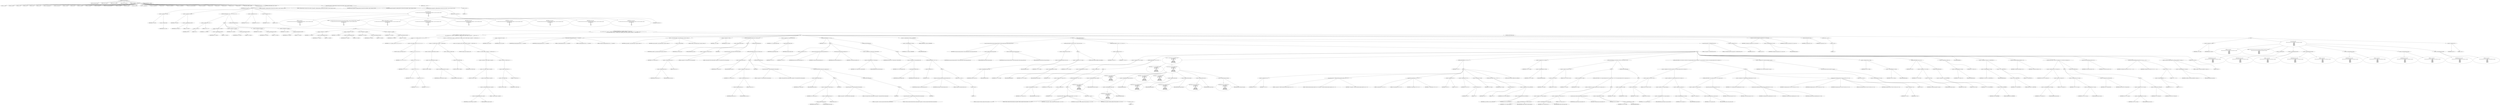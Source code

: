 digraph hostapd_notif_assoc {  
"1000132" [label = "(METHOD,hostapd_notif_assoc)" ]
"1000133" [label = "(PARAM,hostapd_data *hapd)" ]
"1000134" [label = "(PARAM,const u8 *addr)" ]
"1000135" [label = "(PARAM,const u8 *req_ies)" ]
"1000136" [label = "(PARAM,size_t req_ies_len)" ]
"1000137" [label = "(PARAM,int reassoc)" ]
"1000138" [label = "(BLOCK,,)" ]
"1000139" [label = "(LOCAL,v8: __int64)" ]
"1000140" [label = "(LOCAL,v9: __int64)" ]
"1000141" [label = "(LOCAL,v11: u8)" ]
"1000142" [label = "(LOCAL,v12: u8)" ]
"1000143" [label = "(LOCAL,v13: u8)" ]
"1000144" [label = "(LOCAL,v14: u8)" ]
"1000145" [label = "(LOCAL,v15: hostapd_data *)" ]
"1000146" [label = "(LOCAL,v16: const u8 *)" ]
"1000147" [label = "(LOCAL,v17: size_t)" ]
"1000148" [label = "(LOCAL,v18: int)" ]
"1000149" [label = "(LOCAL,v19: __int64)" ]
"1000150" [label = "(LOCAL,v21: sta_info *)" ]
"1000151" [label = "(LOCAL,v22: sta_info *)" ]
"1000152" [label = "(LOCAL,v23: wpa_state_machine *)" ]
"1000153" [label = "(LOCAL,v24: __int64)" ]
"1000154" [label = "(LOCAL,v25: __int64)" ]
"1000155" [label = "(LOCAL,v26: __int64)" ]
"1000156" [label = "(LOCAL,v27: unsigned int)" ]
"1000157" [label = "(LOCAL,v28: unsigned int)" ]
"1000158" [label = "(LOCAL,v29: int)" ]
"1000159" [label = "(LOCAL,v30: unsigned int)" ]
"1000160" [label = "(LOCAL,v31: unsigned int)" ]
"1000161" [label = "(LOCAL,v32: wpa_state_machine *)" ]
"1000162" [label = "(LOCAL,v33: wpa_event)" ]
"1000163" [label = "(LOCAL,v34: u32)" ]
"1000164" [label = "(LOCAL,v35: int)" ]
"1000165" [label = "(LOCAL,v36: u32)" ]
"1000166" [label = "(LOCAL,v37: u8 *)" ]
"1000167" [label = "(LOCAL,v38: int)" ]
"1000168" [label = "(LOCAL,elems: ieee802_11_elems)" ]
"1000169" [label = "(LOCAL,eid: u8 [ 1112 ])" ]
"1000170" [label = "(CONTROL_STRUCTURE,if ( addr ),if ( addr ))" ]
"1000171" [label = "(IDENTIFIER,addr,if ( addr ))" ]
"1000172" [label = "(BLOCK,,)" ]
"1000173" [label = "(<operator>.assignment,v8 = *addr)" ]
"1000174" [label = "(IDENTIFIER,v8,v8 = *addr)" ]
"1000175" [label = "(<operator>.indirection,*addr)" ]
"1000176" [label = "(IDENTIFIER,addr,v8 = *addr)" ]
"1000177" [label = "(<operator>.assignment,v9 = addr[1])" ]
"1000178" [label = "(IDENTIFIER,v9,v9 = addr[1])" ]
"1000179" [label = "(<operator>.indirectIndexAccess,addr[1])" ]
"1000180" [label = "(IDENTIFIER,addr,v9 = addr[1])" ]
"1000181" [label = "(LITERAL,1,v9 = addr[1])" ]
"1000182" [label = "(CONTROL_STRUCTURE,if ( (v8 & 1) != 0 ),if ( (v8 & 1) != 0 ))" ]
"1000183" [label = "(<operator>.notEquals,(v8 & 1) != 0)" ]
"1000184" [label = "(<operator>.and,v8 & 1)" ]
"1000185" [label = "(IDENTIFIER,v8,v8 & 1)" ]
"1000186" [label = "(LITERAL,1,v8 & 1)" ]
"1000187" [label = "(LITERAL,0,(v8 & 1) != 0)" ]
"1000188" [label = "(BLOCK,,)" ]
"1000189" [label = "(<operator>.assignment,v11 = addr[2])" ]
"1000190" [label = "(IDENTIFIER,v11,v11 = addr[2])" ]
"1000191" [label = "(<operator>.indirectIndexAccess,addr[2])" ]
"1000192" [label = "(IDENTIFIER,addr,v11 = addr[2])" ]
"1000193" [label = "(LITERAL,2,v11 = addr[2])" ]
"1000194" [label = "(<operator>.assignment,v12 = addr[3])" ]
"1000195" [label = "(IDENTIFIER,v12,v12 = addr[3])" ]
"1000196" [label = "(<operator>.indirectIndexAccess,addr[3])" ]
"1000197" [label = "(IDENTIFIER,addr,v12 = addr[3])" ]
"1000198" [label = "(LITERAL,3,v12 = addr[3])" ]
"1000199" [label = "(<operator>.assignment,v13 = addr[4])" ]
"1000200" [label = "(IDENTIFIER,v13,v13 = addr[4])" ]
"1000201" [label = "(<operator>.indirectIndexAccess,addr[4])" ]
"1000202" [label = "(IDENTIFIER,addr,v13 = addr[4])" ]
"1000203" [label = "(LITERAL,4,v13 = addr[4])" ]
"1000204" [label = "(<operator>.assignment,v14 = addr[5])" ]
"1000205" [label = "(IDENTIFIER,v14,v14 = addr[5])" ]
"1000206" [label = "(<operator>.indirectIndexAccess,addr[5])" ]
"1000207" [label = "(IDENTIFIER,addr,v14 = addr[5])" ]
"1000208" [label = "(LITERAL,5,v14 = addr[5])" ]
"1000209" [label = "(CONTROL_STRUCTURE,else,else)" ]
"1000210" [label = "(BLOCK,,)" ]
"1000211" [label = "(<operator>.assignment,v11 = addr[2])" ]
"1000212" [label = "(IDENTIFIER,v11,v11 = addr[2])" ]
"1000213" [label = "(<operator>.indirectIndexAccess,addr[2])" ]
"1000214" [label = "(IDENTIFIER,addr,v11 = addr[2])" ]
"1000215" [label = "(LITERAL,2,v11 = addr[2])" ]
"1000216" [label = "(<operator>.assignment,v12 = addr[3])" ]
"1000217" [label = "(IDENTIFIER,v12,v12 = addr[3])" ]
"1000218" [label = "(<operator>.indirectIndexAccess,addr[3])" ]
"1000219" [label = "(IDENTIFIER,addr,v12 = addr[3])" ]
"1000220" [label = "(LITERAL,3,v12 = addr[3])" ]
"1000221" [label = "(<operator>.assignment,v13 = addr[4])" ]
"1000222" [label = "(IDENTIFIER,v13,v13 = addr[4])" ]
"1000223" [label = "(<operator>.indirectIndexAccess,addr[4])" ]
"1000224" [label = "(IDENTIFIER,addr,v13 = addr[4])" ]
"1000225" [label = "(LITERAL,4,v13 = addr[4])" ]
"1000226" [label = "(<operator>.assignment,v14 = addr[5])" ]
"1000227" [label = "(IDENTIFIER,v14,v14 = addr[5])" ]
"1000228" [label = "(<operator>.indirectIndexAccess,addr[5])" ]
"1000229" [label = "(IDENTIFIER,addr,v14 = addr[5])" ]
"1000230" [label = "(LITERAL,5,v14 = addr[5])" ]
"1000231" [label = "(CONTROL_STRUCTURE,if ( v14 | (unsigned __int8)(v13 | v8 | v9 | v12 | v11)\n        && *(_DWORD *)hapd->own_addr ^ *(_DWORD *)addr | (unsigned __int16)(*(_WORD *)&hapd->own_addr[4] ^ *((_WORD *)addr + 2)) ),if ( v14 | (unsigned __int8)(v13 | v8 | v9 | v12 | v11)\n        && *(_DWORD *)hapd->own_addr ^ *(_DWORD *)addr | (unsigned __int16)(*(_WORD *)&hapd->own_addr[4] ^ *((_WORD *)addr + 2)) ))" ]
"1000232" [label = "(<operator>.logicalAnd,v14 | (unsigned __int8)(v13 | v8 | v9 | v12 | v11)\n        && *(_DWORD *)hapd->own_addr ^ *(_DWORD *)addr | (unsigned __int16)(*(_WORD *)&hapd->own_addr[4] ^ *((_WORD *)addr + 2)))" ]
"1000233" [label = "(<operator>.or,v14 | (unsigned __int8)(v13 | v8 | v9 | v12 | v11))" ]
"1000234" [label = "(IDENTIFIER,v14,v14 | (unsigned __int8)(v13 | v8 | v9 | v12 | v11))" ]
"1000235" [label = "(<operator>.cast,(unsigned __int8)(v13 | v8 | v9 | v12 | v11))" ]
"1000236" [label = "(UNKNOWN,unsigned __int8,unsigned __int8)" ]
"1000237" [label = "(<operator>.or,v13 | v8 | v9 | v12 | v11)" ]
"1000238" [label = "(IDENTIFIER,v13,v13 | v8 | v9 | v12 | v11)" ]
"1000239" [label = "(<operator>.or,v8 | v9 | v12 | v11)" ]
"1000240" [label = "(IDENTIFIER,v8,v8 | v9 | v12 | v11)" ]
"1000241" [label = "(<operator>.or,v9 | v12 | v11)" ]
"1000242" [label = "(IDENTIFIER,v9,v9 | v12 | v11)" ]
"1000243" [label = "(<operator>.or,v12 | v11)" ]
"1000244" [label = "(IDENTIFIER,v12,v12 | v11)" ]
"1000245" [label = "(IDENTIFIER,v11,v12 | v11)" ]
"1000246" [label = "(<operator>.or,*(_DWORD *)hapd->own_addr ^ *(_DWORD *)addr | (unsigned __int16)(*(_WORD *)&hapd->own_addr[4] ^ *((_WORD *)addr + 2)))" ]
"1000247" [label = "(<operator>.or,*(_DWORD *)hapd->own_addr ^ *(_DWORD *)addr)" ]
"1000248" [label = "(<operator>.indirection,*(_DWORD *)hapd->own_addr)" ]
"1000249" [label = "(<operator>.cast,(_DWORD *)hapd->own_addr)" ]
"1000250" [label = "(UNKNOWN,_DWORD *,_DWORD *)" ]
"1000251" [label = "(<operator>.indirectFieldAccess,hapd->own_addr)" ]
"1000252" [label = "(IDENTIFIER,hapd,(_DWORD *)hapd->own_addr)" ]
"1000253" [label = "(FIELD_IDENTIFIER,own_addr,own_addr)" ]
"1000254" [label = "(<operator>.indirection,*(_DWORD *)addr)" ]
"1000255" [label = "(<operator>.cast,(_DWORD *)addr)" ]
"1000256" [label = "(UNKNOWN,_DWORD *,_DWORD *)" ]
"1000257" [label = "(IDENTIFIER,addr,(_DWORD *)addr)" ]
"1000258" [label = "(<operator>.cast,(unsigned __int16)(*(_WORD *)&hapd->own_addr[4] ^ *((_WORD *)addr + 2)))" ]
"1000259" [label = "(UNKNOWN,unsigned __int16,unsigned __int16)" ]
"1000260" [label = "(<operator>.or,*(_WORD *)&hapd->own_addr[4] ^ *((_WORD *)addr + 2))" ]
"1000261" [label = "(<operator>.indirection,*(_WORD *)&hapd->own_addr[4])" ]
"1000262" [label = "(<operator>.cast,(_WORD *)&hapd->own_addr[4])" ]
"1000263" [label = "(UNKNOWN,_WORD *,_WORD *)" ]
"1000264" [label = "(<operator>.addressOf,&hapd->own_addr[4])" ]
"1000265" [label = "(<operator>.indirectIndexAccess,hapd->own_addr[4])" ]
"1000266" [label = "(<operator>.indirectFieldAccess,hapd->own_addr)" ]
"1000267" [label = "(IDENTIFIER,hapd,(_WORD *)&hapd->own_addr[4])" ]
"1000268" [label = "(FIELD_IDENTIFIER,own_addr,own_addr)" ]
"1000269" [label = "(LITERAL,4,(_WORD *)&hapd->own_addr[4])" ]
"1000270" [label = "(<operator>.indirection,*((_WORD *)addr + 2))" ]
"1000271" [label = "(<operator>.addition,(_WORD *)addr + 2)" ]
"1000272" [label = "(<operator>.cast,(_WORD *)addr)" ]
"1000273" [label = "(UNKNOWN,_WORD *,_WORD *)" ]
"1000274" [label = "(IDENTIFIER,addr,(_WORD *)addr)" ]
"1000275" [label = "(LITERAL,2,(_WORD *)addr + 2)" ]
"1000276" [label = "(BLOCK,,)" ]
"1000277" [label = "(<operator>.assignment,v38 = reassoc)" ]
"1000278" [label = "(IDENTIFIER,v38,v38 = reassoc)" ]
"1000279" [label = "(IDENTIFIER,reassoc,v38 = reassoc)" ]
"1000280" [label = "(hostapd_logger,hostapd_logger(hapd, addr, 1u, 2, \"associated\"))" ]
"1000281" [label = "(IDENTIFIER,hapd,hostapd_logger(hapd, addr, 1u, 2, \"associated\"))" ]
"1000282" [label = "(IDENTIFIER,addr,hostapd_logger(hapd, addr, 1u, 2, \"associated\"))" ]
"1000283" [label = "(LITERAL,1u,hostapd_logger(hapd, addr, 1u, 2, \"associated\"))" ]
"1000284" [label = "(LITERAL,2,hostapd_logger(hapd, addr, 1u, 2, \"associated\"))" ]
"1000285" [label = "(LITERAL,\"associated\",hostapd_logger(hapd, addr, 1u, 2, \"associated\"))" ]
"1000286" [label = "(ieee802_11_parse_elems,ieee802_11_parse_elems(req_ies, req_ies_len, &elems, 0))" ]
"1000287" [label = "(IDENTIFIER,req_ies,ieee802_11_parse_elems(req_ies, req_ies_len, &elems, 0))" ]
"1000288" [label = "(IDENTIFIER,req_ies_len,ieee802_11_parse_elems(req_ies, req_ies_len, &elems, 0))" ]
"1000289" [label = "(<operator>.addressOf,&elems)" ]
"1000290" [label = "(IDENTIFIER,elems,ieee802_11_parse_elems(req_ies, req_ies_len, &elems, 0))" ]
"1000291" [label = "(LITERAL,0,ieee802_11_parse_elems(req_ies, req_ies_len, &elems, 0))" ]
"1000292" [label = "(<operator>.assignment,v15 = hapd)" ]
"1000293" [label = "(IDENTIFIER,v15,v15 = hapd)" ]
"1000294" [label = "(IDENTIFIER,hapd,v15 = hapd)" ]
"1000295" [label = "(CONTROL_STRUCTURE,if ( elems.wps_ie ),if ( elems.wps_ie ))" ]
"1000296" [label = "(<operator>.fieldAccess,elems.wps_ie)" ]
"1000297" [label = "(IDENTIFIER,elems,if ( elems.wps_ie ))" ]
"1000298" [label = "(FIELD_IDENTIFIER,wps_ie,wps_ie)" ]
"1000299" [label = "(BLOCK,,)" ]
"1000300" [label = "(<operator>.assignment,v16 = elems.wps_ie - 2)" ]
"1000301" [label = "(IDENTIFIER,v16,v16 = elems.wps_ie - 2)" ]
"1000302" [label = "(<operator>.subtraction,elems.wps_ie - 2)" ]
"1000303" [label = "(<operator>.fieldAccess,elems.wps_ie)" ]
"1000304" [label = "(IDENTIFIER,elems,elems.wps_ie - 2)" ]
"1000305" [label = "(FIELD_IDENTIFIER,wps_ie,wps_ie)" ]
"1000306" [label = "(LITERAL,2,elems.wps_ie - 2)" ]
"1000307" [label = "(IDENTIFIER,L,)" ]
"1000308" [label = "(wpa_printf,wpa_printf(2, \"STA included WPS IE in (Re)AssocReq\"))" ]
"1000309" [label = "(LITERAL,2,wpa_printf(2, \"STA included WPS IE in (Re)AssocReq\"))" ]
"1000310" [label = "(LITERAL,\"STA included WPS IE in (Re)AssocReq\",wpa_printf(2, \"STA included WPS IE in (Re)AssocReq\"))" ]
"1000311" [label = "(CONTROL_STRUCTURE,else,else)" ]
"1000312" [label = "(CONTROL_STRUCTURE,if ( elems.rsn_ie ),if ( elems.rsn_ie ))" ]
"1000313" [label = "(<operator>.fieldAccess,elems.rsn_ie)" ]
"1000314" [label = "(IDENTIFIER,elems,if ( elems.rsn_ie ))" ]
"1000315" [label = "(FIELD_IDENTIFIER,rsn_ie,rsn_ie)" ]
"1000316" [label = "(BLOCK,,)" ]
"1000317" [label = "(<operator>.assignment,v16 = elems.rsn_ie - 2)" ]
"1000318" [label = "(IDENTIFIER,v16,v16 = elems.rsn_ie - 2)" ]
"1000319" [label = "(<operator>.subtraction,elems.rsn_ie - 2)" ]
"1000320" [label = "(<operator>.fieldAccess,elems.rsn_ie)" ]
"1000321" [label = "(IDENTIFIER,elems,elems.rsn_ie - 2)" ]
"1000322" [label = "(FIELD_IDENTIFIER,rsn_ie,rsn_ie)" ]
"1000323" [label = "(LITERAL,2,elems.rsn_ie - 2)" ]
"1000324" [label = "(IDENTIFIER,L,)" ]
"1000325" [label = "(wpa_printf,wpa_printf(2, \"STA included RSN IE in (Re)AssocReq\"))" ]
"1000326" [label = "(LITERAL,2,wpa_printf(2, \"STA included RSN IE in (Re)AssocReq\"))" ]
"1000327" [label = "(LITERAL,\"STA included RSN IE in (Re)AssocReq\",wpa_printf(2, \"STA included RSN IE in (Re)AssocReq\"))" ]
"1000328" [label = "(CONTROL_STRUCTURE,else,else)" ]
"1000329" [label = "(CONTROL_STRUCTURE,if ( elems.wpa_ie ),if ( elems.wpa_ie ))" ]
"1000330" [label = "(<operator>.fieldAccess,elems.wpa_ie)" ]
"1000331" [label = "(IDENTIFIER,elems,if ( elems.wpa_ie ))" ]
"1000332" [label = "(FIELD_IDENTIFIER,wpa_ie,wpa_ie)" ]
"1000333" [label = "(BLOCK,,)" ]
"1000334" [label = "(<operator>.assignment,v16 = elems.wpa_ie - 2)" ]
"1000335" [label = "(IDENTIFIER,v16,v16 = elems.wpa_ie - 2)" ]
"1000336" [label = "(<operator>.subtraction,elems.wpa_ie - 2)" ]
"1000337" [label = "(<operator>.fieldAccess,elems.wpa_ie)" ]
"1000338" [label = "(IDENTIFIER,elems,elems.wpa_ie - 2)" ]
"1000339" [label = "(FIELD_IDENTIFIER,wpa_ie,wpa_ie)" ]
"1000340" [label = "(LITERAL,2,elems.wpa_ie - 2)" ]
"1000341" [label = "(IDENTIFIER,L,)" ]
"1000342" [label = "(wpa_printf,wpa_printf(2, \"STA included WPA IE in (Re)AssocReq\"))" ]
"1000343" [label = "(LITERAL,2,wpa_printf(2, \"STA included WPA IE in (Re)AssocReq\"))" ]
"1000344" [label = "(LITERAL,\"STA included WPA IE in (Re)AssocReq\",wpa_printf(2, \"STA included WPA IE in (Re)AssocReq\"))" ]
"1000345" [label = "(CONTROL_STRUCTURE,else,else)" ]
"1000346" [label = "(BLOCK,,)" ]
"1000347" [label = "(IDENTIFIER,L,)" ]
"1000348" [label = "(wpa_printf,wpa_printf(2, \"STA did not include WPS/RSN/WPA IE in (Re)AssocReq\"))" ]
"1000349" [label = "(LITERAL,2,wpa_printf(2, \"STA did not include WPS/RSN/WPA IE in (Re)AssocReq\"))" ]
"1000350" [label = "(LITERAL,\"STA did not include WPS/RSN/WPA IE in (Re)AssocReq\",wpa_printf(2, \"STA did not include WPS/RSN/WPA IE in (Re)AssocReq\"))" ]
"1000351" [label = "(IDENTIFIER,L,)" ]
"1000352" [label = "(<operator>.assignment,v21 = ap_get_sta(hapd, addr))" ]
"1000353" [label = "(IDENTIFIER,v21,v21 = ap_get_sta(hapd, addr))" ]
"1000354" [label = "(ap_get_sta,ap_get_sta(hapd, addr))" ]
"1000355" [label = "(IDENTIFIER,hapd,ap_get_sta(hapd, addr))" ]
"1000356" [label = "(IDENTIFIER,addr,ap_get_sta(hapd, addr))" ]
"1000357" [label = "(CONTROL_STRUCTURE,if ( v21 ),if ( v21 ))" ]
"1000358" [label = "(IDENTIFIER,v21,if ( v21 ))" ]
"1000359" [label = "(BLOCK,,)" ]
"1000360" [label = "(<operator>.assignment,v22 = v21)" ]
"1000361" [label = "(IDENTIFIER,v22,v22 = v21)" ]
"1000362" [label = "(IDENTIFIER,v21,v22 = v21)" ]
"1000363" [label = "(ap_sta_no_session_timeout,ap_sta_no_session_timeout(hapd, v21))" ]
"1000364" [label = "(IDENTIFIER,hapd,ap_sta_no_session_timeout(hapd, v21))" ]
"1000365" [label = "(IDENTIFIER,v21,ap_sta_no_session_timeout(hapd, v21))" ]
"1000366" [label = "(accounting_sta_stop,accounting_sta_stop(hapd, v22))" ]
"1000367" [label = "(IDENTIFIER,hapd,accounting_sta_stop(hapd, v22))" ]
"1000368" [label = "(IDENTIFIER,v22,accounting_sta_stop(hapd, v22))" ]
"1000369" [label = "(<operator>.assignment,v22->timeout_next = STA_NULLFUNC)" ]
"1000370" [label = "(<operator>.indirectFieldAccess,v22->timeout_next)" ]
"1000371" [label = "(IDENTIFIER,v22,v22->timeout_next = STA_NULLFUNC)" ]
"1000372" [label = "(FIELD_IDENTIFIER,timeout_next,timeout_next)" ]
"1000373" [label = "(IDENTIFIER,STA_NULLFUNC,v22->timeout_next = STA_NULLFUNC)" ]
"1000374" [label = "(CONTROL_STRUCTURE,else,else)" ]
"1000375" [label = "(BLOCK,,)" ]
"1000376" [label = "(<operator>.assignment,v22 = ap_sta_add(hapd, addr))" ]
"1000377" [label = "(IDENTIFIER,v22,v22 = ap_sta_add(hapd, addr))" ]
"1000378" [label = "(ap_sta_add,ap_sta_add(hapd, addr))" ]
"1000379" [label = "(IDENTIFIER,hapd,ap_sta_add(hapd, addr))" ]
"1000380" [label = "(IDENTIFIER,addr,ap_sta_add(hapd, addr))" ]
"1000381" [label = "(CONTROL_STRUCTURE,if ( !v22 ),if ( !v22 ))" ]
"1000382" [label = "(<operator>.logicalNot,!v22)" ]
"1000383" [label = "(IDENTIFIER,v22,!v22)" ]
"1000384" [label = "(BLOCK,,)" ]
"1000385" [label = "(hostapd_drv_sta_disassoc,hostapd_drv_sta_disassoc(hapd, addr, 5))" ]
"1000386" [label = "(IDENTIFIER,hapd,hostapd_drv_sta_disassoc(hapd, addr, 5))" ]
"1000387" [label = "(IDENTIFIER,addr,hostapd_drv_sta_disassoc(hapd, addr, 5))" ]
"1000388" [label = "(LITERAL,5,hostapd_drv_sta_disassoc(hapd, addr, 5))" ]
"1000389" [label = "(RETURN,return -1;,return -1;)" ]
"1000390" [label = "(<operator>.minus,-1)" ]
"1000391" [label = "(LITERAL,1,-1)" ]
"1000392" [label = "(<operators>.assignmentAnd,v22->flags &= 0xFFFECFFF)" ]
"1000393" [label = "(<operator>.indirectFieldAccess,v22->flags)" ]
"1000394" [label = "(IDENTIFIER,v22,v22->flags &= 0xFFFECFFF)" ]
"1000395" [label = "(FIELD_IDENTIFIER,flags,flags)" ]
"1000396" [label = "(LITERAL,0xFFFECFFF,v22->flags &= 0xFFFECFFF)" ]
"1000397" [label = "(BLOCK,,)" ]
"1000398" [label = "(ap_copy_sta_supp_op_classes,ap_copy_sta_supp_op_classes(v22, elems.supp_op_classes, elems.supp_op_classes_len))" ]
"1000399" [label = "(IDENTIFIER,v22,ap_copy_sta_supp_op_classes(v22, elems.supp_op_classes, elems.supp_op_classes_len))" ]
"1000400" [label = "(<operator>.fieldAccess,elems.supp_op_classes)" ]
"1000401" [label = "(IDENTIFIER,elems,ap_copy_sta_supp_op_classes(v22, elems.supp_op_classes, elems.supp_op_classes_len))" ]
"1000402" [label = "(FIELD_IDENTIFIER,supp_op_classes,supp_op_classes)" ]
"1000403" [label = "(<operator>.fieldAccess,elems.supp_op_classes_len)" ]
"1000404" [label = "(IDENTIFIER,elems,ap_copy_sta_supp_op_classes(v22, elems.supp_op_classes, elems.supp_op_classes_len))" ]
"1000405" [label = "(FIELD_IDENTIFIER,supp_op_classes_len,supp_op_classes_len)" ]
"1000406" [label = "(CONTROL_STRUCTURE,if ( !hapd->conf->wpa ),if ( !hapd->conf->wpa ))" ]
"1000407" [label = "(<operator>.logicalNot,!hapd->conf->wpa)" ]
"1000408" [label = "(<operator>.indirectFieldAccess,hapd->conf->wpa)" ]
"1000409" [label = "(<operator>.indirectFieldAccess,hapd->conf)" ]
"1000410" [label = "(IDENTIFIER,hapd,!hapd->conf->wpa)" ]
"1000411" [label = "(FIELD_IDENTIFIER,conf,conf)" ]
"1000412" [label = "(FIELD_IDENTIFIER,wpa,wpa)" ]
"1000413" [label = "(BLOCK,,)" ]
"1000414" [label = "(<operator>.assignment,v31 = v22->flags)" ]
"1000415" [label = "(IDENTIFIER,v31,v31 = v22->flags)" ]
"1000416" [label = "(<operator>.indirectFieldAccess,v22->flags)" ]
"1000417" [label = "(IDENTIFIER,v22,v31 = v22->flags)" ]
"1000418" [label = "(FIELD_IDENTIFIER,flags,flags)" ]
"1000419" [label = "(CONTROL_STRUCTURE,goto LABEL_30;,goto LABEL_30;)" ]
"1000420" [label = "(CONTROL_STRUCTURE,if ( v16 && v17 ),if ( v16 && v17 ))" ]
"1000421" [label = "(<operator>.logicalAnd,v16 && v17)" ]
"1000422" [label = "(IDENTIFIER,v16,v16 && v17)" ]
"1000423" [label = "(IDENTIFIER,v17,v16 && v17)" ]
"1000424" [label = "(BLOCK,,)" ]
"1000425" [label = "(<operator>.assignment,v23 = v22->wpa_sm)" ]
"1000426" [label = "(IDENTIFIER,v23,v23 = v22->wpa_sm)" ]
"1000427" [label = "(<operator>.indirectFieldAccess,v22->wpa_sm)" ]
"1000428" [label = "(IDENTIFIER,v22,v23 = v22->wpa_sm)" ]
"1000429" [label = "(FIELD_IDENTIFIER,wpa_sm,wpa_sm)" ]
"1000430" [label = "(CONTROL_STRUCTURE,if ( !v23 ),if ( !v23 ))" ]
"1000431" [label = "(<operator>.logicalNot,!v23)" ]
"1000432" [label = "(IDENTIFIER,v23,!v23)" ]
"1000433" [label = "(BLOCK,,)" ]
"1000434" [label = "(<operator>.assignment,v22->wpa_sm = v23)" ]
"1000435" [label = "(<operator>.indirectFieldAccess,v22->wpa_sm)" ]
"1000436" [label = "(IDENTIFIER,v22,v22->wpa_sm = v23)" ]
"1000437" [label = "(FIELD_IDENTIFIER,wpa_sm,wpa_sm)" ]
"1000438" [label = "(IDENTIFIER,v23,v22->wpa_sm = v23)" ]
"1000439" [label = "(CONTROL_STRUCTURE,if ( !v23 ),if ( !v23 ))" ]
"1000440" [label = "(<operator>.logicalNot,!v23)" ]
"1000441" [label = "(IDENTIFIER,v23,!v23)" ]
"1000442" [label = "(BLOCK,,)" ]
"1000443" [label = "(wpa_printf,wpa_printf(5, \"Failed to initialize WPA state machine\", v24, v25, v26))" ]
"1000444" [label = "(LITERAL,5,wpa_printf(5, \"Failed to initialize WPA state machine\", v24, v25, v26))" ]
"1000445" [label = "(LITERAL,\"Failed to initialize WPA state machine\",wpa_printf(5, \"Failed to initialize WPA state machine\", v24, v25, v26))" ]
"1000446" [label = "(IDENTIFIER,v24,wpa_printf(5, \"Failed to initialize WPA state machine\", v24, v25, v26))" ]
"1000447" [label = "(IDENTIFIER,v25,wpa_printf(5, \"Failed to initialize WPA state machine\", v24, v25, v26))" ]
"1000448" [label = "(IDENTIFIER,v26,wpa_printf(5, \"Failed to initialize WPA state machine\", v24, v25, v26))" ]
"1000449" [label = "(RETURN,return -1;,return -1;)" ]
"1000450" [label = "(<operator>.minus,-1)" ]
"1000451" [label = "(LITERAL,1,-1)" ]
"1000452" [label = "(<operator>.assignment,v27 = wpa_validate_wpa_ie(\n                    hapd->wpa_auth,\n                    v23,\n                    hapd->iface->freq,\n                    v16,\n                    v17,\n                    elems.mdie,\n                    elems.mdie_len,\n                    elems.owe_dh,\n                    elems.owe_dh_len))" ]
"1000453" [label = "(IDENTIFIER,v27,v27 = wpa_validate_wpa_ie(\n                    hapd->wpa_auth,\n                    v23,\n                    hapd->iface->freq,\n                    v16,\n                    v17,\n                    elems.mdie,\n                    elems.mdie_len,\n                    elems.owe_dh,\n                    elems.owe_dh_len))" ]
"1000454" [label = "(wpa_validate_wpa_ie,wpa_validate_wpa_ie(\n                    hapd->wpa_auth,\n                    v23,\n                    hapd->iface->freq,\n                    v16,\n                    v17,\n                    elems.mdie,\n                    elems.mdie_len,\n                    elems.owe_dh,\n                    elems.owe_dh_len))" ]
"1000455" [label = "(<operator>.indirectFieldAccess,hapd->wpa_auth)" ]
"1000456" [label = "(IDENTIFIER,hapd,wpa_validate_wpa_ie(\n                    hapd->wpa_auth,\n                    v23,\n                    hapd->iface->freq,\n                    v16,\n                    v17,\n                    elems.mdie,\n                    elems.mdie_len,\n                    elems.owe_dh,\n                    elems.owe_dh_len))" ]
"1000457" [label = "(FIELD_IDENTIFIER,wpa_auth,wpa_auth)" ]
"1000458" [label = "(IDENTIFIER,v23,wpa_validate_wpa_ie(\n                    hapd->wpa_auth,\n                    v23,\n                    hapd->iface->freq,\n                    v16,\n                    v17,\n                    elems.mdie,\n                    elems.mdie_len,\n                    elems.owe_dh,\n                    elems.owe_dh_len))" ]
"1000459" [label = "(<operator>.indirectFieldAccess,hapd->iface->freq)" ]
"1000460" [label = "(<operator>.indirectFieldAccess,hapd->iface)" ]
"1000461" [label = "(IDENTIFIER,hapd,wpa_validate_wpa_ie(\n                    hapd->wpa_auth,\n                    v23,\n                    hapd->iface->freq,\n                    v16,\n                    v17,\n                    elems.mdie,\n                    elems.mdie_len,\n                    elems.owe_dh,\n                    elems.owe_dh_len))" ]
"1000462" [label = "(FIELD_IDENTIFIER,iface,iface)" ]
"1000463" [label = "(FIELD_IDENTIFIER,freq,freq)" ]
"1000464" [label = "(IDENTIFIER,v16,wpa_validate_wpa_ie(\n                    hapd->wpa_auth,\n                    v23,\n                    hapd->iface->freq,\n                    v16,\n                    v17,\n                    elems.mdie,\n                    elems.mdie_len,\n                    elems.owe_dh,\n                    elems.owe_dh_len))" ]
"1000465" [label = "(IDENTIFIER,v17,wpa_validate_wpa_ie(\n                    hapd->wpa_auth,\n                    v23,\n                    hapd->iface->freq,\n                    v16,\n                    v17,\n                    elems.mdie,\n                    elems.mdie_len,\n                    elems.owe_dh,\n                    elems.owe_dh_len))" ]
"1000466" [label = "(<operator>.fieldAccess,elems.mdie)" ]
"1000467" [label = "(IDENTIFIER,elems,wpa_validate_wpa_ie(\n                    hapd->wpa_auth,\n                    v23,\n                    hapd->iface->freq,\n                    v16,\n                    v17,\n                    elems.mdie,\n                    elems.mdie_len,\n                    elems.owe_dh,\n                    elems.owe_dh_len))" ]
"1000468" [label = "(FIELD_IDENTIFIER,mdie,mdie)" ]
"1000469" [label = "(<operator>.fieldAccess,elems.mdie_len)" ]
"1000470" [label = "(IDENTIFIER,elems,wpa_validate_wpa_ie(\n                    hapd->wpa_auth,\n                    v23,\n                    hapd->iface->freq,\n                    v16,\n                    v17,\n                    elems.mdie,\n                    elems.mdie_len,\n                    elems.owe_dh,\n                    elems.owe_dh_len))" ]
"1000471" [label = "(FIELD_IDENTIFIER,mdie_len,mdie_len)" ]
"1000472" [label = "(<operator>.fieldAccess,elems.owe_dh)" ]
"1000473" [label = "(IDENTIFIER,elems,wpa_validate_wpa_ie(\n                    hapd->wpa_auth,\n                    v23,\n                    hapd->iface->freq,\n                    v16,\n                    v17,\n                    elems.mdie,\n                    elems.mdie_len,\n                    elems.owe_dh,\n                    elems.owe_dh_len))" ]
"1000474" [label = "(FIELD_IDENTIFIER,owe_dh,owe_dh)" ]
"1000475" [label = "(<operator>.fieldAccess,elems.owe_dh_len)" ]
"1000476" [label = "(IDENTIFIER,elems,wpa_validate_wpa_ie(\n                    hapd->wpa_auth,\n                    v23,\n                    hapd->iface->freq,\n                    v16,\n                    v17,\n                    elems.mdie,\n                    elems.mdie_len,\n                    elems.owe_dh,\n                    elems.owe_dh_len))" ]
"1000477" [label = "(FIELD_IDENTIFIER,owe_dh_len,owe_dh_len)" ]
"1000478" [label = "(CONTROL_STRUCTURE,if ( v27 ),if ( v27 ))" ]
"1000479" [label = "(IDENTIFIER,v27,if ( v27 ))" ]
"1000480" [label = "(BLOCK,,)" ]
"1000481" [label = "(<operator>.assignment,v28 = v27)" ]
"1000482" [label = "(IDENTIFIER,v28,v28 = v27)" ]
"1000483" [label = "(IDENTIFIER,v27,v28 = v27)" ]
"1000484" [label = "(wpa_printf,wpa_printf(2, \"WPA/RSN information element rejected? (res %u)\", v27))" ]
"1000485" [label = "(LITERAL,2,wpa_printf(2, \"WPA/RSN information element rejected? (res %u)\", v27))" ]
"1000486" [label = "(LITERAL,\"WPA/RSN information element rejected? (res %u)\",wpa_printf(2, \"WPA/RSN information element rejected? (res %u)\", v27))" ]
"1000487" [label = "(IDENTIFIER,v27,wpa_printf(2, \"WPA/RSN information element rejected? (res %u)\", v27))" ]
"1000488" [label = "(wpa_hexdump,wpa_hexdump(2, \"IE\", v16, v17))" ]
"1000489" [label = "(LITERAL,2,wpa_hexdump(2, \"IE\", v16, v17))" ]
"1000490" [label = "(LITERAL,\"IE\",wpa_hexdump(2, \"IE\", v16, v17))" ]
"1000491" [label = "(IDENTIFIER,v16,wpa_hexdump(2, \"IE\", v16, v17))" ]
"1000492" [label = "(IDENTIFIER,v17,wpa_hexdump(2, \"IE\", v16, v17))" ]
"1000493" [label = "(<operator>.assignment,v29 = 13)" ]
"1000494" [label = "(IDENTIFIER,v29,v29 = 13)" ]
"1000495" [label = "(LITERAL,13,v29 = 13)" ]
"1000496" [label = "(<operator>.assignment,v30 = v28 - 2)" ]
"1000497" [label = "(IDENTIFIER,v30,v30 = v28 - 2)" ]
"1000498" [label = "(<operator>.subtraction,v28 - 2)" ]
"1000499" [label = "(IDENTIFIER,v28,v28 - 2)" ]
"1000500" [label = "(LITERAL,2,v28 - 2)" ]
"1000501" [label = "(<operator>.assignment,v15 = hapd)" ]
"1000502" [label = "(IDENTIFIER,v15,v15 = hapd)" ]
"1000503" [label = "(IDENTIFIER,hapd,v15 = hapd)" ]
"1000504" [label = "(CONTROL_STRUCTURE,if ( v30 < 7 ),if ( v30 < 7 ))" ]
"1000505" [label = "(<operator>.lessThan,v30 < 7)" ]
"1000506" [label = "(IDENTIFIER,v30,v30 < 7)" ]
"1000507" [label = "(LITERAL,7,v30 < 7)" ]
"1000508" [label = "(<operator>.assignment,v29 = dword_475BF0[v30])" ]
"1000509" [label = "(IDENTIFIER,v29,v29 = dword_475BF0[v30])" ]
"1000510" [label = "(<operator>.indirectIndexAccess,dword_475BF0[v30])" ]
"1000511" [label = "(IDENTIFIER,dword_475BF0,v29 = dword_475BF0[v30])" ]
"1000512" [label = "(IDENTIFIER,v30,v29 = dword_475BF0[v30])" ]
"1000513" [label = "(CONTROL_STRUCTURE,goto LABEL_38;,goto LABEL_38;)" ]
"1000514" [label = "(<operator>.assignment,v34 = v22->flags)" ]
"1000515" [label = "(IDENTIFIER,v34,v34 = v22->flags)" ]
"1000516" [label = "(<operator>.indirectFieldAccess,v22->flags)" ]
"1000517" [label = "(IDENTIFIER,v22,v34 = v22->flags)" ]
"1000518" [label = "(FIELD_IDENTIFIER,flags,flags)" ]
"1000519" [label = "(CONTROL_STRUCTURE,if ( (v34 & 0x402) == 1026 ),if ( (v34 & 0x402) == 1026 ))" ]
"1000520" [label = "(<operator>.equals,(v34 & 0x402) == 1026)" ]
"1000521" [label = "(<operator>.and,v34 & 0x402)" ]
"1000522" [label = "(IDENTIFIER,v34,v34 & 0x402)" ]
"1000523" [label = "(LITERAL,0x402,v34 & 0x402)" ]
"1000524" [label = "(LITERAL,1026,(v34 & 0x402) == 1026)" ]
"1000525" [label = "(BLOCK,,)" ]
"1000526" [label = "(<operator>.assignment,v15 = hapd)" ]
"1000527" [label = "(IDENTIFIER,v15,v15 = hapd)" ]
"1000528" [label = "(IDENTIFIER,hapd,v15 = hapd)" ]
"1000529" [label = "(CONTROL_STRUCTURE,if ( !v22->sa_query_timed_out && v22->sa_query_count > 0 ),if ( !v22->sa_query_timed_out && v22->sa_query_count > 0 ))" ]
"1000530" [label = "(<operator>.logicalAnd,!v22->sa_query_timed_out && v22->sa_query_count > 0)" ]
"1000531" [label = "(<operator>.logicalNot,!v22->sa_query_timed_out)" ]
"1000532" [label = "(<operator>.indirectFieldAccess,v22->sa_query_timed_out)" ]
"1000533" [label = "(IDENTIFIER,v22,!v22->sa_query_timed_out)" ]
"1000534" [label = "(FIELD_IDENTIFIER,sa_query_timed_out,sa_query_timed_out)" ]
"1000535" [label = "(<operator>.greaterThan,v22->sa_query_count > 0)" ]
"1000536" [label = "(<operator>.indirectFieldAccess,v22->sa_query_count)" ]
"1000537" [label = "(IDENTIFIER,v22,v22->sa_query_count > 0)" ]
"1000538" [label = "(FIELD_IDENTIFIER,sa_query_count,sa_query_count)" ]
"1000539" [label = "(LITERAL,0,v22->sa_query_count > 0)" ]
"1000540" [label = "(BLOCK,,)" ]
"1000541" [label = "(ap_check_sa_query_timeout,ap_check_sa_query_timeout(hapd, v22))" ]
"1000542" [label = "(IDENTIFIER,hapd,ap_check_sa_query_timeout(hapd, v22))" ]
"1000543" [label = "(IDENTIFIER,v22,ap_check_sa_query_timeout(hapd, v22))" ]
"1000544" [label = "(<operator>.assignment,v34 = v22->flags)" ]
"1000545" [label = "(IDENTIFIER,v34,v34 = v22->flags)" ]
"1000546" [label = "(<operator>.indirectFieldAccess,v22->flags)" ]
"1000547" [label = "(IDENTIFIER,v22,v34 = v22->flags)" ]
"1000548" [label = "(FIELD_IDENTIFIER,flags,flags)" ]
"1000549" [label = "(CONTROL_STRUCTURE,else,else)" ]
"1000550" [label = "(BLOCK,,)" ]
"1000551" [label = "(<operator>.assignment,v15 = hapd)" ]
"1000552" [label = "(IDENTIFIER,v15,v15 = hapd)" ]
"1000553" [label = "(IDENTIFIER,hapd,v15 = hapd)" ]
"1000554" [label = "(CONTROL_STRUCTURE,if ( (v34 & 0x402) == 1026 && !v22->sa_query_timed_out && v22->auth_alg != 2 ),if ( (v34 & 0x402) == 1026 && !v22->sa_query_timed_out && v22->auth_alg != 2 ))" ]
"1000555" [label = "(<operator>.logicalAnd,(v34 & 0x402) == 1026 && !v22->sa_query_timed_out && v22->auth_alg != 2)" ]
"1000556" [label = "(<operator>.equals,(v34 & 0x402) == 1026)" ]
"1000557" [label = "(<operator>.and,v34 & 0x402)" ]
"1000558" [label = "(IDENTIFIER,v34,v34 & 0x402)" ]
"1000559" [label = "(LITERAL,0x402,v34 & 0x402)" ]
"1000560" [label = "(LITERAL,1026,(v34 & 0x402) == 1026)" ]
"1000561" [label = "(<operator>.logicalAnd,!v22->sa_query_timed_out && v22->auth_alg != 2)" ]
"1000562" [label = "(<operator>.logicalNot,!v22->sa_query_timed_out)" ]
"1000563" [label = "(<operator>.indirectFieldAccess,v22->sa_query_timed_out)" ]
"1000564" [label = "(IDENTIFIER,v22,!v22->sa_query_timed_out)" ]
"1000565" [label = "(FIELD_IDENTIFIER,sa_query_timed_out,sa_query_timed_out)" ]
"1000566" [label = "(<operator>.notEquals,v22->auth_alg != 2)" ]
"1000567" [label = "(<operator>.indirectFieldAccess,v22->auth_alg)" ]
"1000568" [label = "(IDENTIFIER,v22,v22->auth_alg != 2)" ]
"1000569" [label = "(FIELD_IDENTIFIER,auth_alg,auth_alg)" ]
"1000570" [label = "(LITERAL,2,v22->auth_alg != 2)" ]
"1000571" [label = "(BLOCK,,)" ]
"1000572" [label = "(CONTROL_STRUCTURE,if ( !v22->sa_query_count ),if ( !v22->sa_query_count ))" ]
"1000573" [label = "(<operator>.logicalNot,!v22->sa_query_count)" ]
"1000574" [label = "(<operator>.indirectFieldAccess,v22->sa_query_count)" ]
"1000575" [label = "(IDENTIFIER,v22,!v22->sa_query_count)" ]
"1000576" [label = "(FIELD_IDENTIFIER,sa_query_count,sa_query_count)" ]
"1000577" [label = "(ap_sta_start_sa_query,ap_sta_start_sa_query(v15, v22))" ]
"1000578" [label = "(IDENTIFIER,v15,ap_sta_start_sa_query(v15, v22))" ]
"1000579" [label = "(IDENTIFIER,v22,ap_sta_start_sa_query(v15, v22))" ]
"1000580" [label = "(<operator>.assignment,v37 = hostapd_eid_assoc_comeback_time(v15, v22, eid))" ]
"1000581" [label = "(IDENTIFIER,v37,v37 = hostapd_eid_assoc_comeback_time(v15, v22, eid))" ]
"1000582" [label = "(hostapd_eid_assoc_comeback_time,hostapd_eid_assoc_comeback_time(v15, v22, eid))" ]
"1000583" [label = "(IDENTIFIER,v15,hostapd_eid_assoc_comeback_time(v15, v22, eid))" ]
"1000584" [label = "(IDENTIFIER,v22,hostapd_eid_assoc_comeback_time(v15, v22, eid))" ]
"1000585" [label = "(IDENTIFIER,eid,hostapd_eid_assoc_comeback_time(v15, v22, eid))" ]
"1000586" [label = "(hostapd_sta_assoc,hostapd_sta_assoc(v15, addr, v38, 0x1Eu, eid, v37 - eid))" ]
"1000587" [label = "(IDENTIFIER,v15,hostapd_sta_assoc(v15, addr, v38, 0x1Eu, eid, v37 - eid))" ]
"1000588" [label = "(IDENTIFIER,addr,hostapd_sta_assoc(v15, addr, v38, 0x1Eu, eid, v37 - eid))" ]
"1000589" [label = "(IDENTIFIER,v38,hostapd_sta_assoc(v15, addr, v38, 0x1Eu, eid, v37 - eid))" ]
"1000590" [label = "(LITERAL,0x1Eu,hostapd_sta_assoc(v15, addr, v38, 0x1Eu, eid, v37 - eid))" ]
"1000591" [label = "(IDENTIFIER,eid,hostapd_sta_assoc(v15, addr, v38, 0x1Eu, eid, v37 - eid))" ]
"1000592" [label = "(<operator>.subtraction,v37 - eid)" ]
"1000593" [label = "(IDENTIFIER,v37,v37 - eid)" ]
"1000594" [label = "(IDENTIFIER,eid,v37 - eid)" ]
"1000595" [label = "(RETURN,return 0;,return 0;)" ]
"1000596" [label = "(LITERAL,0,return 0;)" ]
"1000597" [label = "(<operator>.assignment,v35 = wpa_auth_uses_mfp(v22->wpa_sm))" ]
"1000598" [label = "(IDENTIFIER,v35,v35 = wpa_auth_uses_mfp(v22->wpa_sm))" ]
"1000599" [label = "(wpa_auth_uses_mfp,wpa_auth_uses_mfp(v22->wpa_sm))" ]
"1000600" [label = "(<operator>.indirectFieldAccess,v22->wpa_sm)" ]
"1000601" [label = "(IDENTIFIER,v22,wpa_auth_uses_mfp(v22->wpa_sm))" ]
"1000602" [label = "(FIELD_IDENTIFIER,wpa_sm,wpa_sm)" ]
"1000603" [label = "(<operator>.assignment,v36 = v22->flags)" ]
"1000604" [label = "(IDENTIFIER,v36,v36 = v22->flags)" ]
"1000605" [label = "(<operator>.indirectFieldAccess,v22->flags)" ]
"1000606" [label = "(IDENTIFIER,v22,v36 = v22->flags)" ]
"1000607" [label = "(FIELD_IDENTIFIER,flags,flags)" ]
"1000608" [label = "(CONTROL_STRUCTURE,if ( v35 ),if ( v35 ))" ]
"1000609" [label = "(IDENTIFIER,v35,if ( v35 ))" ]
"1000610" [label = "(<operator>.assignment,v31 = v36 | 0x400)" ]
"1000611" [label = "(IDENTIFIER,v31,v31 = v36 | 0x400)" ]
"1000612" [label = "(<operator>.or,v36 | 0x400)" ]
"1000613" [label = "(IDENTIFIER,v36,v36 | 0x400)" ]
"1000614" [label = "(LITERAL,0x400,v36 | 0x400)" ]
"1000615" [label = "(CONTROL_STRUCTURE,else,else)" ]
"1000616" [label = "(<operator>.assignment,v31 = v36 & 0xFFFFFBFF)" ]
"1000617" [label = "(IDENTIFIER,v31,v31 = v36 & 0xFFFFFBFF)" ]
"1000618" [label = "(<operator>.and,v36 & 0xFFFFFBFF)" ]
"1000619" [label = "(IDENTIFIER,v36,v36 & 0xFFFFFBFF)" ]
"1000620" [label = "(LITERAL,0xFFFFFBFF,v36 & 0xFFFFFBFF)" ]
"1000621" [label = "(<operator>.assignment,v22->flags = v31)" ]
"1000622" [label = "(<operator>.indirectFieldAccess,v22->flags)" ]
"1000623" [label = "(IDENTIFIER,v22,v22->flags = v31)" ]
"1000624" [label = "(FIELD_IDENTIFIER,flags,flags)" ]
"1000625" [label = "(IDENTIFIER,v31,v22->flags = v31)" ]
"1000626" [label = "(JUMP_TARGET,LABEL_30)" ]
"1000627" [label = "(<operator>.assignment,v22->flags = v31 & 0xFFF7FFFC | 3)" ]
"1000628" [label = "(<operator>.indirectFieldAccess,v22->flags)" ]
"1000629" [label = "(IDENTIFIER,v22,v22->flags = v31 & 0xFFF7FFFC | 3)" ]
"1000630" [label = "(FIELD_IDENTIFIER,flags,flags)" ]
"1000631" [label = "(<operator>.or,v31 & 0xFFF7FFFC | 3)" ]
"1000632" [label = "(<operator>.and,v31 & 0xFFF7FFFC)" ]
"1000633" [label = "(IDENTIFIER,v31,v31 & 0xFFF7FFFC)" ]
"1000634" [label = "(LITERAL,0xFFF7FFFC,v31 & 0xFFF7FFFC)" ]
"1000635" [label = "(LITERAL,3,v31 & 0xFFF7FFFC | 3)" ]
"1000636" [label = "(hostapd_set_sta_flags,hostapd_set_sta_flags(v15, v22))" ]
"1000637" [label = "(IDENTIFIER,v15,hostapd_set_sta_flags(v15, v22))" ]
"1000638" [label = "(IDENTIFIER,v22,hostapd_set_sta_flags(v15, v22))" ]
"1000639" [label = "(CONTROL_STRUCTURE,if ( v38 && v22->auth_alg == 2 ),if ( v38 && v22->auth_alg == 2 ))" ]
"1000640" [label = "(<operator>.logicalAnd,v38 && v22->auth_alg == 2)" ]
"1000641" [label = "(IDENTIFIER,v38,v38 && v22->auth_alg == 2)" ]
"1000642" [label = "(<operator>.equals,v22->auth_alg == 2)" ]
"1000643" [label = "(<operator>.indirectFieldAccess,v22->auth_alg)" ]
"1000644" [label = "(IDENTIFIER,v22,v22->auth_alg == 2)" ]
"1000645" [label = "(FIELD_IDENTIFIER,auth_alg,auth_alg)" ]
"1000646" [label = "(LITERAL,2,v22->auth_alg == 2)" ]
"1000647" [label = "(BLOCK,,)" ]
"1000648" [label = "(<operator>.assignment,v32 = v22->wpa_sm)" ]
"1000649" [label = "(IDENTIFIER,v32,v32 = v22->wpa_sm)" ]
"1000650" [label = "(<operator>.indirectFieldAccess,v22->wpa_sm)" ]
"1000651" [label = "(IDENTIFIER,v22,v32 = v22->wpa_sm)" ]
"1000652" [label = "(FIELD_IDENTIFIER,wpa_sm,wpa_sm)" ]
"1000653" [label = "(<operator>.assignment,v33 = WPA_ASSOC_FT)" ]
"1000654" [label = "(IDENTIFIER,v33,v33 = WPA_ASSOC_FT)" ]
"1000655" [label = "(IDENTIFIER,WPA_ASSOC_FT,v33 = WPA_ASSOC_FT)" ]
"1000656" [label = "(CONTROL_STRUCTURE,else,else)" ]
"1000657" [label = "(BLOCK,,)" ]
"1000658" [label = "(<operator>.assignment,v32 = v22->wpa_sm)" ]
"1000659" [label = "(IDENTIFIER,v32,v32 = v22->wpa_sm)" ]
"1000660" [label = "(<operator>.indirectFieldAccess,v22->wpa_sm)" ]
"1000661" [label = "(IDENTIFIER,v22,v32 = v22->wpa_sm)" ]
"1000662" [label = "(FIELD_IDENTIFIER,wpa_sm,wpa_sm)" ]
"1000663" [label = "(<operator>.assignment,v33 = WPA_ASSOC)" ]
"1000664" [label = "(IDENTIFIER,v33,v33 = WPA_ASSOC)" ]
"1000665" [label = "(IDENTIFIER,WPA_ASSOC,v33 = WPA_ASSOC)" ]
"1000666" [label = "(wpa_auth_sm_event,wpa_auth_sm_event(v32, v33))" ]
"1000667" [label = "(IDENTIFIER,v32,wpa_auth_sm_event(v32, v33))" ]
"1000668" [label = "(IDENTIFIER,v33,wpa_auth_sm_event(v32, v33))" ]
"1000669" [label = "(hostapd_new_assoc_sta,hostapd_new_assoc_sta(v15, v22, (v31 >> 1) & 1))" ]
"1000670" [label = "(IDENTIFIER,v15,hostapd_new_assoc_sta(v15, v22, (v31 >> 1) & 1))" ]
"1000671" [label = "(IDENTIFIER,v22,hostapd_new_assoc_sta(v15, v22, (v31 >> 1) & 1))" ]
"1000672" [label = "(<operator>.and,(v31 >> 1) & 1)" ]
"1000673" [label = "(<operator>.arithmeticShiftRight,v31 >> 1)" ]
"1000674" [label = "(IDENTIFIER,v31,v31 >> 1)" ]
"1000675" [label = "(LITERAL,1,v31 >> 1)" ]
"1000676" [label = "(LITERAL,1,(v31 >> 1) & 1)" ]
"1000677" [label = "(ieee802_1x_notify_port_enabled,ieee802_1x_notify_port_enabled(v22->eapol_sm, 1))" ]
"1000678" [label = "(<operator>.indirectFieldAccess,v22->eapol_sm)" ]
"1000679" [label = "(IDENTIFIER,v22,ieee802_1x_notify_port_enabled(v22->eapol_sm, 1))" ]
"1000680" [label = "(FIELD_IDENTIFIER,eapol_sm,eapol_sm)" ]
"1000681" [label = "(LITERAL,1,ieee802_1x_notify_port_enabled(v22->eapol_sm, 1))" ]
"1000682" [label = "(RETURN,return 0;,return 0;)" ]
"1000683" [label = "(LITERAL,0,return 0;)" ]
"1000684" [label = "(wpa_printf,wpa_printf(2, \"No WPA/RSN IE from STA\"))" ]
"1000685" [label = "(LITERAL,2,wpa_printf(2, \"No WPA/RSN IE from STA\"))" ]
"1000686" [label = "(LITERAL,\"No WPA/RSN IE from STA\",wpa_printf(2, \"No WPA/RSN IE from STA\"))" ]
"1000687" [label = "(<operator>.assignment,v29 = 13)" ]
"1000688" [label = "(IDENTIFIER,v29,v29 = 13)" ]
"1000689" [label = "(LITERAL,13,v29 = 13)" ]
"1000690" [label = "(JUMP_TARGET,LABEL_38)" ]
"1000691" [label = "(hostapd_drv_sta_disassoc,hostapd_drv_sta_disassoc(v15, v22->addr, v29))" ]
"1000692" [label = "(IDENTIFIER,v15,hostapd_drv_sta_disassoc(v15, v22->addr, v29))" ]
"1000693" [label = "(<operator>.indirectFieldAccess,v22->addr)" ]
"1000694" [label = "(IDENTIFIER,v22,hostapd_drv_sta_disassoc(v15, v22->addr, v29))" ]
"1000695" [label = "(FIELD_IDENTIFIER,addr,addr)" ]
"1000696" [label = "(IDENTIFIER,v29,hostapd_drv_sta_disassoc(v15, v22->addr, v29))" ]
"1000697" [label = "(ap_free_sta,ap_free_sta(v15, v22))" ]
"1000698" [label = "(IDENTIFIER,v15,ap_free_sta(v15, v22))" ]
"1000699" [label = "(IDENTIFIER,v22,ap_free_sta(v15, v22))" ]
"1000700" [label = "(RETURN,return -1;,return -1;)" ]
"1000701" [label = "(<operator>.minus,-1)" ]
"1000702" [label = "(LITERAL,1,-1)" ]
"1000703" [label = "(CONTROL_STRUCTURE,else,else)" ]
"1000704" [label = "(BLOCK,,)" ]
"1000705" [label = "(<operator>.assignment,v15 = hapd)" ]
"1000706" [label = "(IDENTIFIER,v15,v15 = hapd)" ]
"1000707" [label = "(IDENTIFIER,hapd,v15 = hapd)" ]
"1000708" [label = "(wpa_printf,wpa_printf(\n            3,\n            \"STA %02x:%02x:%02x:%02x:%02x:%02x not allowed to connect\",\n            *addr,\n            addr[1],\n            addr[2],\n            addr[3],\n            addr[4],\n            addr[5]))" ]
"1000709" [label = "(LITERAL,3,wpa_printf(\n            3,\n            \"STA %02x:%02x:%02x:%02x:%02x:%02x not allowed to connect\",\n            *addr,\n            addr[1],\n            addr[2],\n            addr[3],\n            addr[4],\n            addr[5]))" ]
"1000710" [label = "(LITERAL,\"STA %02x:%02x:%02x:%02x:%02x:%02x not allowed to connect\",wpa_printf(\n            3,\n            \"STA %02x:%02x:%02x:%02x:%02x:%02x not allowed to connect\",\n            *addr,\n            addr[1],\n            addr[2],\n            addr[3],\n            addr[4],\n            addr[5]))" ]
"1000711" [label = "(<operator>.indirection,*addr)" ]
"1000712" [label = "(IDENTIFIER,addr,wpa_printf(\n            3,\n            \"STA %02x:%02x:%02x:%02x:%02x:%02x not allowed to connect\",\n            *addr,\n            addr[1],\n            addr[2],\n            addr[3],\n            addr[4],\n            addr[5]))" ]
"1000713" [label = "(<operator>.indirectIndexAccess,addr[1])" ]
"1000714" [label = "(IDENTIFIER,addr,wpa_printf(\n            3,\n            \"STA %02x:%02x:%02x:%02x:%02x:%02x not allowed to connect\",\n            *addr,\n            addr[1],\n            addr[2],\n            addr[3],\n            addr[4],\n            addr[5]))" ]
"1000715" [label = "(LITERAL,1,wpa_printf(\n            3,\n            \"STA %02x:%02x:%02x:%02x:%02x:%02x not allowed to connect\",\n            *addr,\n            addr[1],\n            addr[2],\n            addr[3],\n            addr[4],\n            addr[5]))" ]
"1000716" [label = "(<operator>.indirectIndexAccess,addr[2])" ]
"1000717" [label = "(IDENTIFIER,addr,wpa_printf(\n            3,\n            \"STA %02x:%02x:%02x:%02x:%02x:%02x not allowed to connect\",\n            *addr,\n            addr[1],\n            addr[2],\n            addr[3],\n            addr[4],\n            addr[5]))" ]
"1000718" [label = "(LITERAL,2,wpa_printf(\n            3,\n            \"STA %02x:%02x:%02x:%02x:%02x:%02x not allowed to connect\",\n            *addr,\n            addr[1],\n            addr[2],\n            addr[3],\n            addr[4],\n            addr[5]))" ]
"1000719" [label = "(<operator>.indirectIndexAccess,addr[3])" ]
"1000720" [label = "(IDENTIFIER,addr,wpa_printf(\n            3,\n            \"STA %02x:%02x:%02x:%02x:%02x:%02x not allowed to connect\",\n            *addr,\n            addr[1],\n            addr[2],\n            addr[3],\n            addr[4],\n            addr[5]))" ]
"1000721" [label = "(LITERAL,3,wpa_printf(\n            3,\n            \"STA %02x:%02x:%02x:%02x:%02x:%02x not allowed to connect\",\n            *addr,\n            addr[1],\n            addr[2],\n            addr[3],\n            addr[4],\n            addr[5]))" ]
"1000722" [label = "(<operator>.indirectIndexAccess,addr[4])" ]
"1000723" [label = "(IDENTIFIER,addr,wpa_printf(\n            3,\n            \"STA %02x:%02x:%02x:%02x:%02x:%02x not allowed to connect\",\n            *addr,\n            addr[1],\n            addr[2],\n            addr[3],\n            addr[4],\n            addr[5]))" ]
"1000724" [label = "(LITERAL,4,wpa_printf(\n            3,\n            \"STA %02x:%02x:%02x:%02x:%02x:%02x not allowed to connect\",\n            *addr,\n            addr[1],\n            addr[2],\n            addr[3],\n            addr[4],\n            addr[5]))" ]
"1000725" [label = "(<operator>.indirectIndexAccess,addr[5])" ]
"1000726" [label = "(IDENTIFIER,addr,wpa_printf(\n            3,\n            \"STA %02x:%02x:%02x:%02x:%02x:%02x not allowed to connect\",\n            *addr,\n            addr[1],\n            addr[2],\n            addr[3],\n            addr[4],\n            addr[5]))" ]
"1000727" [label = "(LITERAL,5,wpa_printf(\n            3,\n            \"STA %02x:%02x:%02x:%02x:%02x:%02x not allowed to connect\",\n            *addr,\n            addr[1],\n            addr[2],\n            addr[3],\n            addr[4],\n            addr[5]))" ]
"1000728" [label = "(<operator>.assignment,v29 = 1)" ]
"1000729" [label = "(IDENTIFIER,v29,v29 = 1)" ]
"1000730" [label = "(LITERAL,1,v29 = 1)" ]
"1000731" [label = "(<operator>.assignment,v19 = v13)" ]
"1000732" [label = "(IDENTIFIER,v19,v19 = v13)" ]
"1000733" [label = "(IDENTIFIER,v13,v19 = v13)" ]
"1000734" [label = "(<operator>.assignment,v18 = 0)" ]
"1000735" [label = "(IDENTIFIER,v18,v18 = 0)" ]
"1000736" [label = "(LITERAL,0,v18 = 0)" ]
"1000737" [label = "(wpa_printf,wpa_printf(\n      2,\n      \"%s: Invalid SA=%02x:%02x:%02x:%02x:%02x:%02x in received indication - ignore this indication silently\",\n      \"hostapd_notif_assoc\",\n      v8,\n      v9,\n      v11,\n      v12,\n      v19,\n      v14))" ]
"1000738" [label = "(LITERAL,2,wpa_printf(\n      2,\n      \"%s: Invalid SA=%02x:%02x:%02x:%02x:%02x:%02x in received indication - ignore this indication silently\",\n      \"hostapd_notif_assoc\",\n      v8,\n      v9,\n      v11,\n      v12,\n      v19,\n      v14))" ]
"1000739" [label = "(LITERAL,\"%s: Invalid SA=%02x:%02x:%02x:%02x:%02x:%02x in received indication - ignore this indication silently\",wpa_printf(\n      2,\n      \"%s: Invalid SA=%02x:%02x:%02x:%02x:%02x:%02x in received indication - ignore this indication silently\",\n      \"hostapd_notif_assoc\",\n      v8,\n      v9,\n      v11,\n      v12,\n      v19,\n      v14))" ]
"1000740" [label = "(LITERAL,\"hostapd_notif_assoc\",wpa_printf(\n      2,\n      \"%s: Invalid SA=%02x:%02x:%02x:%02x:%02x:%02x in received indication - ignore this indication silently\",\n      \"hostapd_notif_assoc\",\n      v8,\n      v9,\n      v11,\n      v12,\n      v19,\n      v14))" ]
"1000741" [label = "(IDENTIFIER,v8,wpa_printf(\n      2,\n      \"%s: Invalid SA=%02x:%02x:%02x:%02x:%02x:%02x in received indication - ignore this indication silently\",\n      \"hostapd_notif_assoc\",\n      v8,\n      v9,\n      v11,\n      v12,\n      v19,\n      v14))" ]
"1000742" [label = "(IDENTIFIER,v9,wpa_printf(\n      2,\n      \"%s: Invalid SA=%02x:%02x:%02x:%02x:%02x:%02x in received indication - ignore this indication silently\",\n      \"hostapd_notif_assoc\",\n      v8,\n      v9,\n      v11,\n      v12,\n      v19,\n      v14))" ]
"1000743" [label = "(IDENTIFIER,v11,wpa_printf(\n      2,\n      \"%s: Invalid SA=%02x:%02x:%02x:%02x:%02x:%02x in received indication - ignore this indication silently\",\n      \"hostapd_notif_assoc\",\n      v8,\n      v9,\n      v11,\n      v12,\n      v19,\n      v14))" ]
"1000744" [label = "(IDENTIFIER,v12,wpa_printf(\n      2,\n      \"%s: Invalid SA=%02x:%02x:%02x:%02x:%02x:%02x in received indication - ignore this indication silently\",\n      \"hostapd_notif_assoc\",\n      v8,\n      v9,\n      v11,\n      v12,\n      v19,\n      v14))" ]
"1000745" [label = "(IDENTIFIER,v19,wpa_printf(\n      2,\n      \"%s: Invalid SA=%02x:%02x:%02x:%02x:%02x:%02x in received indication - ignore this indication silently\",\n      \"hostapd_notif_assoc\",\n      v8,\n      v9,\n      v11,\n      v12,\n      v19,\n      v14))" ]
"1000746" [label = "(IDENTIFIER,v14,wpa_printf(\n      2,\n      \"%s: Invalid SA=%02x:%02x:%02x:%02x:%02x:%02x in received indication - ignore this indication silently\",\n      \"hostapd_notif_assoc\",\n      v8,\n      v9,\n      v11,\n      v12,\n      v19,\n      v14))" ]
"1000747" [label = "(RETURN,return v18;,return v18;)" ]
"1000748" [label = "(IDENTIFIER,v18,return v18;)" ]
"1000749" [label = "(wpa_printf,wpa_printf(2, \"hostapd_notif_assoc: Skip event with no address\", req_ies, req_ies_len, reassoc))" ]
"1000750" [label = "(LITERAL,2,wpa_printf(2, \"hostapd_notif_assoc: Skip event with no address\", req_ies, req_ies_len, reassoc))" ]
"1000751" [label = "(LITERAL,\"hostapd_notif_assoc: Skip event with no address\",wpa_printf(2, \"hostapd_notif_assoc: Skip event with no address\", req_ies, req_ies_len, reassoc))" ]
"1000752" [label = "(IDENTIFIER,req_ies,wpa_printf(2, \"hostapd_notif_assoc: Skip event with no address\", req_ies, req_ies_len, reassoc))" ]
"1000753" [label = "(IDENTIFIER,req_ies_len,wpa_printf(2, \"hostapd_notif_assoc: Skip event with no address\", req_ies, req_ies_len, reassoc))" ]
"1000754" [label = "(IDENTIFIER,reassoc,wpa_printf(2, \"hostapd_notif_assoc: Skip event with no address\", req_ies, req_ies_len, reassoc))" ]
"1000755" [label = "(RETURN,return -1;,return -1;)" ]
"1000756" [label = "(<operator>.minus,-1)" ]
"1000757" [label = "(LITERAL,1,-1)" ]
"1000758" [label = "(METHOD_RETURN,int __fastcall)" ]
  "1000132" -> "1000133" 
  "1000132" -> "1000134" 
  "1000132" -> "1000135" 
  "1000132" -> "1000136" 
  "1000132" -> "1000137" 
  "1000132" -> "1000138" 
  "1000132" -> "1000758" 
  "1000138" -> "1000139" 
  "1000138" -> "1000140" 
  "1000138" -> "1000141" 
  "1000138" -> "1000142" 
  "1000138" -> "1000143" 
  "1000138" -> "1000144" 
  "1000138" -> "1000145" 
  "1000138" -> "1000146" 
  "1000138" -> "1000147" 
  "1000138" -> "1000148" 
  "1000138" -> "1000149" 
  "1000138" -> "1000150" 
  "1000138" -> "1000151" 
  "1000138" -> "1000152" 
  "1000138" -> "1000153" 
  "1000138" -> "1000154" 
  "1000138" -> "1000155" 
  "1000138" -> "1000156" 
  "1000138" -> "1000157" 
  "1000138" -> "1000158" 
  "1000138" -> "1000159" 
  "1000138" -> "1000160" 
  "1000138" -> "1000161" 
  "1000138" -> "1000162" 
  "1000138" -> "1000163" 
  "1000138" -> "1000164" 
  "1000138" -> "1000165" 
  "1000138" -> "1000166" 
  "1000138" -> "1000167" 
  "1000138" -> "1000168" 
  "1000138" -> "1000169" 
  "1000138" -> "1000170" 
  "1000138" -> "1000749" 
  "1000138" -> "1000755" 
  "1000170" -> "1000171" 
  "1000170" -> "1000172" 
  "1000172" -> "1000173" 
  "1000172" -> "1000177" 
  "1000172" -> "1000182" 
  "1000172" -> "1000731" 
  "1000172" -> "1000734" 
  "1000172" -> "1000737" 
  "1000172" -> "1000747" 
  "1000173" -> "1000174" 
  "1000173" -> "1000175" 
  "1000175" -> "1000176" 
  "1000177" -> "1000178" 
  "1000177" -> "1000179" 
  "1000179" -> "1000180" 
  "1000179" -> "1000181" 
  "1000182" -> "1000183" 
  "1000182" -> "1000188" 
  "1000182" -> "1000209" 
  "1000183" -> "1000184" 
  "1000183" -> "1000187" 
  "1000184" -> "1000185" 
  "1000184" -> "1000186" 
  "1000188" -> "1000189" 
  "1000188" -> "1000194" 
  "1000188" -> "1000199" 
  "1000188" -> "1000204" 
  "1000189" -> "1000190" 
  "1000189" -> "1000191" 
  "1000191" -> "1000192" 
  "1000191" -> "1000193" 
  "1000194" -> "1000195" 
  "1000194" -> "1000196" 
  "1000196" -> "1000197" 
  "1000196" -> "1000198" 
  "1000199" -> "1000200" 
  "1000199" -> "1000201" 
  "1000201" -> "1000202" 
  "1000201" -> "1000203" 
  "1000204" -> "1000205" 
  "1000204" -> "1000206" 
  "1000206" -> "1000207" 
  "1000206" -> "1000208" 
  "1000209" -> "1000210" 
  "1000210" -> "1000211" 
  "1000210" -> "1000216" 
  "1000210" -> "1000221" 
  "1000210" -> "1000226" 
  "1000210" -> "1000231" 
  "1000211" -> "1000212" 
  "1000211" -> "1000213" 
  "1000213" -> "1000214" 
  "1000213" -> "1000215" 
  "1000216" -> "1000217" 
  "1000216" -> "1000218" 
  "1000218" -> "1000219" 
  "1000218" -> "1000220" 
  "1000221" -> "1000222" 
  "1000221" -> "1000223" 
  "1000223" -> "1000224" 
  "1000223" -> "1000225" 
  "1000226" -> "1000227" 
  "1000226" -> "1000228" 
  "1000228" -> "1000229" 
  "1000228" -> "1000230" 
  "1000231" -> "1000232" 
  "1000231" -> "1000276" 
  "1000231" -> "1000703" 
  "1000232" -> "1000233" 
  "1000232" -> "1000246" 
  "1000233" -> "1000234" 
  "1000233" -> "1000235" 
  "1000235" -> "1000236" 
  "1000235" -> "1000237" 
  "1000237" -> "1000238" 
  "1000237" -> "1000239" 
  "1000239" -> "1000240" 
  "1000239" -> "1000241" 
  "1000241" -> "1000242" 
  "1000241" -> "1000243" 
  "1000243" -> "1000244" 
  "1000243" -> "1000245" 
  "1000246" -> "1000247" 
  "1000246" -> "1000258" 
  "1000247" -> "1000248" 
  "1000247" -> "1000254" 
  "1000248" -> "1000249" 
  "1000249" -> "1000250" 
  "1000249" -> "1000251" 
  "1000251" -> "1000252" 
  "1000251" -> "1000253" 
  "1000254" -> "1000255" 
  "1000255" -> "1000256" 
  "1000255" -> "1000257" 
  "1000258" -> "1000259" 
  "1000258" -> "1000260" 
  "1000260" -> "1000261" 
  "1000260" -> "1000270" 
  "1000261" -> "1000262" 
  "1000262" -> "1000263" 
  "1000262" -> "1000264" 
  "1000264" -> "1000265" 
  "1000265" -> "1000266" 
  "1000265" -> "1000269" 
  "1000266" -> "1000267" 
  "1000266" -> "1000268" 
  "1000270" -> "1000271" 
  "1000271" -> "1000272" 
  "1000271" -> "1000275" 
  "1000272" -> "1000273" 
  "1000272" -> "1000274" 
  "1000276" -> "1000277" 
  "1000276" -> "1000280" 
  "1000276" -> "1000286" 
  "1000276" -> "1000292" 
  "1000276" -> "1000295" 
  "1000276" -> "1000352" 
  "1000276" -> "1000357" 
  "1000276" -> "1000392" 
  "1000276" -> "1000397" 
  "1000276" -> "1000690" 
  "1000276" -> "1000691" 
  "1000276" -> "1000697" 
  "1000276" -> "1000700" 
  "1000277" -> "1000278" 
  "1000277" -> "1000279" 
  "1000280" -> "1000281" 
  "1000280" -> "1000282" 
  "1000280" -> "1000283" 
  "1000280" -> "1000284" 
  "1000280" -> "1000285" 
  "1000286" -> "1000287" 
  "1000286" -> "1000288" 
  "1000286" -> "1000289" 
  "1000286" -> "1000291" 
  "1000289" -> "1000290" 
  "1000292" -> "1000293" 
  "1000292" -> "1000294" 
  "1000295" -> "1000296" 
  "1000295" -> "1000299" 
  "1000295" -> "1000311" 
  "1000296" -> "1000297" 
  "1000296" -> "1000298" 
  "1000299" -> "1000300" 
  "1000299" -> "1000307" 
  "1000299" -> "1000308" 
  "1000300" -> "1000301" 
  "1000300" -> "1000302" 
  "1000302" -> "1000303" 
  "1000302" -> "1000306" 
  "1000303" -> "1000304" 
  "1000303" -> "1000305" 
  "1000308" -> "1000309" 
  "1000308" -> "1000310" 
  "1000311" -> "1000312" 
  "1000312" -> "1000313" 
  "1000312" -> "1000316" 
  "1000312" -> "1000328" 
  "1000313" -> "1000314" 
  "1000313" -> "1000315" 
  "1000316" -> "1000317" 
  "1000316" -> "1000324" 
  "1000316" -> "1000325" 
  "1000317" -> "1000318" 
  "1000317" -> "1000319" 
  "1000319" -> "1000320" 
  "1000319" -> "1000323" 
  "1000320" -> "1000321" 
  "1000320" -> "1000322" 
  "1000325" -> "1000326" 
  "1000325" -> "1000327" 
  "1000328" -> "1000329" 
  "1000329" -> "1000330" 
  "1000329" -> "1000333" 
  "1000329" -> "1000345" 
  "1000330" -> "1000331" 
  "1000330" -> "1000332" 
  "1000333" -> "1000334" 
  "1000333" -> "1000341" 
  "1000333" -> "1000342" 
  "1000334" -> "1000335" 
  "1000334" -> "1000336" 
  "1000336" -> "1000337" 
  "1000336" -> "1000340" 
  "1000337" -> "1000338" 
  "1000337" -> "1000339" 
  "1000342" -> "1000343" 
  "1000342" -> "1000344" 
  "1000345" -> "1000346" 
  "1000346" -> "1000347" 
  "1000346" -> "1000348" 
  "1000346" -> "1000351" 
  "1000348" -> "1000349" 
  "1000348" -> "1000350" 
  "1000352" -> "1000353" 
  "1000352" -> "1000354" 
  "1000354" -> "1000355" 
  "1000354" -> "1000356" 
  "1000357" -> "1000358" 
  "1000357" -> "1000359" 
  "1000357" -> "1000374" 
  "1000359" -> "1000360" 
  "1000359" -> "1000363" 
  "1000359" -> "1000366" 
  "1000359" -> "1000369" 
  "1000360" -> "1000361" 
  "1000360" -> "1000362" 
  "1000363" -> "1000364" 
  "1000363" -> "1000365" 
  "1000366" -> "1000367" 
  "1000366" -> "1000368" 
  "1000369" -> "1000370" 
  "1000369" -> "1000373" 
  "1000370" -> "1000371" 
  "1000370" -> "1000372" 
  "1000374" -> "1000375" 
  "1000375" -> "1000376" 
  "1000375" -> "1000381" 
  "1000376" -> "1000377" 
  "1000376" -> "1000378" 
  "1000378" -> "1000379" 
  "1000378" -> "1000380" 
  "1000381" -> "1000382" 
  "1000381" -> "1000384" 
  "1000382" -> "1000383" 
  "1000384" -> "1000385" 
  "1000384" -> "1000389" 
  "1000385" -> "1000386" 
  "1000385" -> "1000387" 
  "1000385" -> "1000388" 
  "1000389" -> "1000390" 
  "1000390" -> "1000391" 
  "1000392" -> "1000393" 
  "1000392" -> "1000396" 
  "1000393" -> "1000394" 
  "1000393" -> "1000395" 
  "1000397" -> "1000398" 
  "1000397" -> "1000406" 
  "1000397" -> "1000420" 
  "1000397" -> "1000684" 
  "1000397" -> "1000687" 
  "1000398" -> "1000399" 
  "1000398" -> "1000400" 
  "1000398" -> "1000403" 
  "1000400" -> "1000401" 
  "1000400" -> "1000402" 
  "1000403" -> "1000404" 
  "1000403" -> "1000405" 
  "1000406" -> "1000407" 
  "1000406" -> "1000413" 
  "1000407" -> "1000408" 
  "1000408" -> "1000409" 
  "1000408" -> "1000412" 
  "1000409" -> "1000410" 
  "1000409" -> "1000411" 
  "1000413" -> "1000414" 
  "1000413" -> "1000419" 
  "1000414" -> "1000415" 
  "1000414" -> "1000416" 
  "1000416" -> "1000417" 
  "1000416" -> "1000418" 
  "1000420" -> "1000421" 
  "1000420" -> "1000424" 
  "1000421" -> "1000422" 
  "1000421" -> "1000423" 
  "1000424" -> "1000425" 
  "1000424" -> "1000430" 
  "1000424" -> "1000452" 
  "1000424" -> "1000478" 
  "1000424" -> "1000514" 
  "1000424" -> "1000519" 
  "1000424" -> "1000554" 
  "1000424" -> "1000597" 
  "1000424" -> "1000603" 
  "1000424" -> "1000608" 
  "1000424" -> "1000621" 
  "1000424" -> "1000626" 
  "1000424" -> "1000627" 
  "1000424" -> "1000636" 
  "1000424" -> "1000639" 
  "1000424" -> "1000666" 
  "1000424" -> "1000669" 
  "1000424" -> "1000677" 
  "1000424" -> "1000682" 
  "1000425" -> "1000426" 
  "1000425" -> "1000427" 
  "1000427" -> "1000428" 
  "1000427" -> "1000429" 
  "1000430" -> "1000431" 
  "1000430" -> "1000433" 
  "1000431" -> "1000432" 
  "1000433" -> "1000434" 
  "1000433" -> "1000439" 
  "1000434" -> "1000435" 
  "1000434" -> "1000438" 
  "1000435" -> "1000436" 
  "1000435" -> "1000437" 
  "1000439" -> "1000440" 
  "1000439" -> "1000442" 
  "1000440" -> "1000441" 
  "1000442" -> "1000443" 
  "1000442" -> "1000449" 
  "1000443" -> "1000444" 
  "1000443" -> "1000445" 
  "1000443" -> "1000446" 
  "1000443" -> "1000447" 
  "1000443" -> "1000448" 
  "1000449" -> "1000450" 
  "1000450" -> "1000451" 
  "1000452" -> "1000453" 
  "1000452" -> "1000454" 
  "1000454" -> "1000455" 
  "1000454" -> "1000458" 
  "1000454" -> "1000459" 
  "1000454" -> "1000464" 
  "1000454" -> "1000465" 
  "1000454" -> "1000466" 
  "1000454" -> "1000469" 
  "1000454" -> "1000472" 
  "1000454" -> "1000475" 
  "1000455" -> "1000456" 
  "1000455" -> "1000457" 
  "1000459" -> "1000460" 
  "1000459" -> "1000463" 
  "1000460" -> "1000461" 
  "1000460" -> "1000462" 
  "1000466" -> "1000467" 
  "1000466" -> "1000468" 
  "1000469" -> "1000470" 
  "1000469" -> "1000471" 
  "1000472" -> "1000473" 
  "1000472" -> "1000474" 
  "1000475" -> "1000476" 
  "1000475" -> "1000477" 
  "1000478" -> "1000479" 
  "1000478" -> "1000480" 
  "1000480" -> "1000481" 
  "1000480" -> "1000484" 
  "1000480" -> "1000488" 
  "1000480" -> "1000493" 
  "1000480" -> "1000496" 
  "1000480" -> "1000501" 
  "1000480" -> "1000504" 
  "1000480" -> "1000513" 
  "1000481" -> "1000482" 
  "1000481" -> "1000483" 
  "1000484" -> "1000485" 
  "1000484" -> "1000486" 
  "1000484" -> "1000487" 
  "1000488" -> "1000489" 
  "1000488" -> "1000490" 
  "1000488" -> "1000491" 
  "1000488" -> "1000492" 
  "1000493" -> "1000494" 
  "1000493" -> "1000495" 
  "1000496" -> "1000497" 
  "1000496" -> "1000498" 
  "1000498" -> "1000499" 
  "1000498" -> "1000500" 
  "1000501" -> "1000502" 
  "1000501" -> "1000503" 
  "1000504" -> "1000505" 
  "1000504" -> "1000508" 
  "1000505" -> "1000506" 
  "1000505" -> "1000507" 
  "1000508" -> "1000509" 
  "1000508" -> "1000510" 
  "1000510" -> "1000511" 
  "1000510" -> "1000512" 
  "1000514" -> "1000515" 
  "1000514" -> "1000516" 
  "1000516" -> "1000517" 
  "1000516" -> "1000518" 
  "1000519" -> "1000520" 
  "1000519" -> "1000525" 
  "1000519" -> "1000549" 
  "1000520" -> "1000521" 
  "1000520" -> "1000524" 
  "1000521" -> "1000522" 
  "1000521" -> "1000523" 
  "1000525" -> "1000526" 
  "1000525" -> "1000529" 
  "1000526" -> "1000527" 
  "1000526" -> "1000528" 
  "1000529" -> "1000530" 
  "1000529" -> "1000540" 
  "1000530" -> "1000531" 
  "1000530" -> "1000535" 
  "1000531" -> "1000532" 
  "1000532" -> "1000533" 
  "1000532" -> "1000534" 
  "1000535" -> "1000536" 
  "1000535" -> "1000539" 
  "1000536" -> "1000537" 
  "1000536" -> "1000538" 
  "1000540" -> "1000541" 
  "1000540" -> "1000544" 
  "1000541" -> "1000542" 
  "1000541" -> "1000543" 
  "1000544" -> "1000545" 
  "1000544" -> "1000546" 
  "1000546" -> "1000547" 
  "1000546" -> "1000548" 
  "1000549" -> "1000550" 
  "1000550" -> "1000551" 
  "1000551" -> "1000552" 
  "1000551" -> "1000553" 
  "1000554" -> "1000555" 
  "1000554" -> "1000571" 
  "1000555" -> "1000556" 
  "1000555" -> "1000561" 
  "1000556" -> "1000557" 
  "1000556" -> "1000560" 
  "1000557" -> "1000558" 
  "1000557" -> "1000559" 
  "1000561" -> "1000562" 
  "1000561" -> "1000566" 
  "1000562" -> "1000563" 
  "1000563" -> "1000564" 
  "1000563" -> "1000565" 
  "1000566" -> "1000567" 
  "1000566" -> "1000570" 
  "1000567" -> "1000568" 
  "1000567" -> "1000569" 
  "1000571" -> "1000572" 
  "1000571" -> "1000580" 
  "1000571" -> "1000586" 
  "1000571" -> "1000595" 
  "1000572" -> "1000573" 
  "1000572" -> "1000577" 
  "1000573" -> "1000574" 
  "1000574" -> "1000575" 
  "1000574" -> "1000576" 
  "1000577" -> "1000578" 
  "1000577" -> "1000579" 
  "1000580" -> "1000581" 
  "1000580" -> "1000582" 
  "1000582" -> "1000583" 
  "1000582" -> "1000584" 
  "1000582" -> "1000585" 
  "1000586" -> "1000587" 
  "1000586" -> "1000588" 
  "1000586" -> "1000589" 
  "1000586" -> "1000590" 
  "1000586" -> "1000591" 
  "1000586" -> "1000592" 
  "1000592" -> "1000593" 
  "1000592" -> "1000594" 
  "1000595" -> "1000596" 
  "1000597" -> "1000598" 
  "1000597" -> "1000599" 
  "1000599" -> "1000600" 
  "1000600" -> "1000601" 
  "1000600" -> "1000602" 
  "1000603" -> "1000604" 
  "1000603" -> "1000605" 
  "1000605" -> "1000606" 
  "1000605" -> "1000607" 
  "1000608" -> "1000609" 
  "1000608" -> "1000610" 
  "1000608" -> "1000615" 
  "1000610" -> "1000611" 
  "1000610" -> "1000612" 
  "1000612" -> "1000613" 
  "1000612" -> "1000614" 
  "1000615" -> "1000616" 
  "1000616" -> "1000617" 
  "1000616" -> "1000618" 
  "1000618" -> "1000619" 
  "1000618" -> "1000620" 
  "1000621" -> "1000622" 
  "1000621" -> "1000625" 
  "1000622" -> "1000623" 
  "1000622" -> "1000624" 
  "1000627" -> "1000628" 
  "1000627" -> "1000631" 
  "1000628" -> "1000629" 
  "1000628" -> "1000630" 
  "1000631" -> "1000632" 
  "1000631" -> "1000635" 
  "1000632" -> "1000633" 
  "1000632" -> "1000634" 
  "1000636" -> "1000637" 
  "1000636" -> "1000638" 
  "1000639" -> "1000640" 
  "1000639" -> "1000647" 
  "1000639" -> "1000656" 
  "1000640" -> "1000641" 
  "1000640" -> "1000642" 
  "1000642" -> "1000643" 
  "1000642" -> "1000646" 
  "1000643" -> "1000644" 
  "1000643" -> "1000645" 
  "1000647" -> "1000648" 
  "1000647" -> "1000653" 
  "1000648" -> "1000649" 
  "1000648" -> "1000650" 
  "1000650" -> "1000651" 
  "1000650" -> "1000652" 
  "1000653" -> "1000654" 
  "1000653" -> "1000655" 
  "1000656" -> "1000657" 
  "1000657" -> "1000658" 
  "1000657" -> "1000663" 
  "1000658" -> "1000659" 
  "1000658" -> "1000660" 
  "1000660" -> "1000661" 
  "1000660" -> "1000662" 
  "1000663" -> "1000664" 
  "1000663" -> "1000665" 
  "1000666" -> "1000667" 
  "1000666" -> "1000668" 
  "1000669" -> "1000670" 
  "1000669" -> "1000671" 
  "1000669" -> "1000672" 
  "1000672" -> "1000673" 
  "1000672" -> "1000676" 
  "1000673" -> "1000674" 
  "1000673" -> "1000675" 
  "1000677" -> "1000678" 
  "1000677" -> "1000681" 
  "1000678" -> "1000679" 
  "1000678" -> "1000680" 
  "1000682" -> "1000683" 
  "1000684" -> "1000685" 
  "1000684" -> "1000686" 
  "1000687" -> "1000688" 
  "1000687" -> "1000689" 
  "1000691" -> "1000692" 
  "1000691" -> "1000693" 
  "1000691" -> "1000696" 
  "1000693" -> "1000694" 
  "1000693" -> "1000695" 
  "1000697" -> "1000698" 
  "1000697" -> "1000699" 
  "1000700" -> "1000701" 
  "1000701" -> "1000702" 
  "1000703" -> "1000704" 
  "1000704" -> "1000705" 
  "1000704" -> "1000708" 
  "1000704" -> "1000728" 
  "1000705" -> "1000706" 
  "1000705" -> "1000707" 
  "1000708" -> "1000709" 
  "1000708" -> "1000710" 
  "1000708" -> "1000711" 
  "1000708" -> "1000713" 
  "1000708" -> "1000716" 
  "1000708" -> "1000719" 
  "1000708" -> "1000722" 
  "1000708" -> "1000725" 
  "1000711" -> "1000712" 
  "1000713" -> "1000714" 
  "1000713" -> "1000715" 
  "1000716" -> "1000717" 
  "1000716" -> "1000718" 
  "1000719" -> "1000720" 
  "1000719" -> "1000721" 
  "1000722" -> "1000723" 
  "1000722" -> "1000724" 
  "1000725" -> "1000726" 
  "1000725" -> "1000727" 
  "1000728" -> "1000729" 
  "1000728" -> "1000730" 
  "1000731" -> "1000732" 
  "1000731" -> "1000733" 
  "1000734" -> "1000735" 
  "1000734" -> "1000736" 
  "1000737" -> "1000738" 
  "1000737" -> "1000739" 
  "1000737" -> "1000740" 
  "1000737" -> "1000741" 
  "1000737" -> "1000742" 
  "1000737" -> "1000743" 
  "1000737" -> "1000744" 
  "1000737" -> "1000745" 
  "1000737" -> "1000746" 
  "1000747" -> "1000748" 
  "1000749" -> "1000750" 
  "1000749" -> "1000751" 
  "1000749" -> "1000752" 
  "1000749" -> "1000753" 
  "1000749" -> "1000754" 
  "1000755" -> "1000756" 
  "1000756" -> "1000757" 
}
